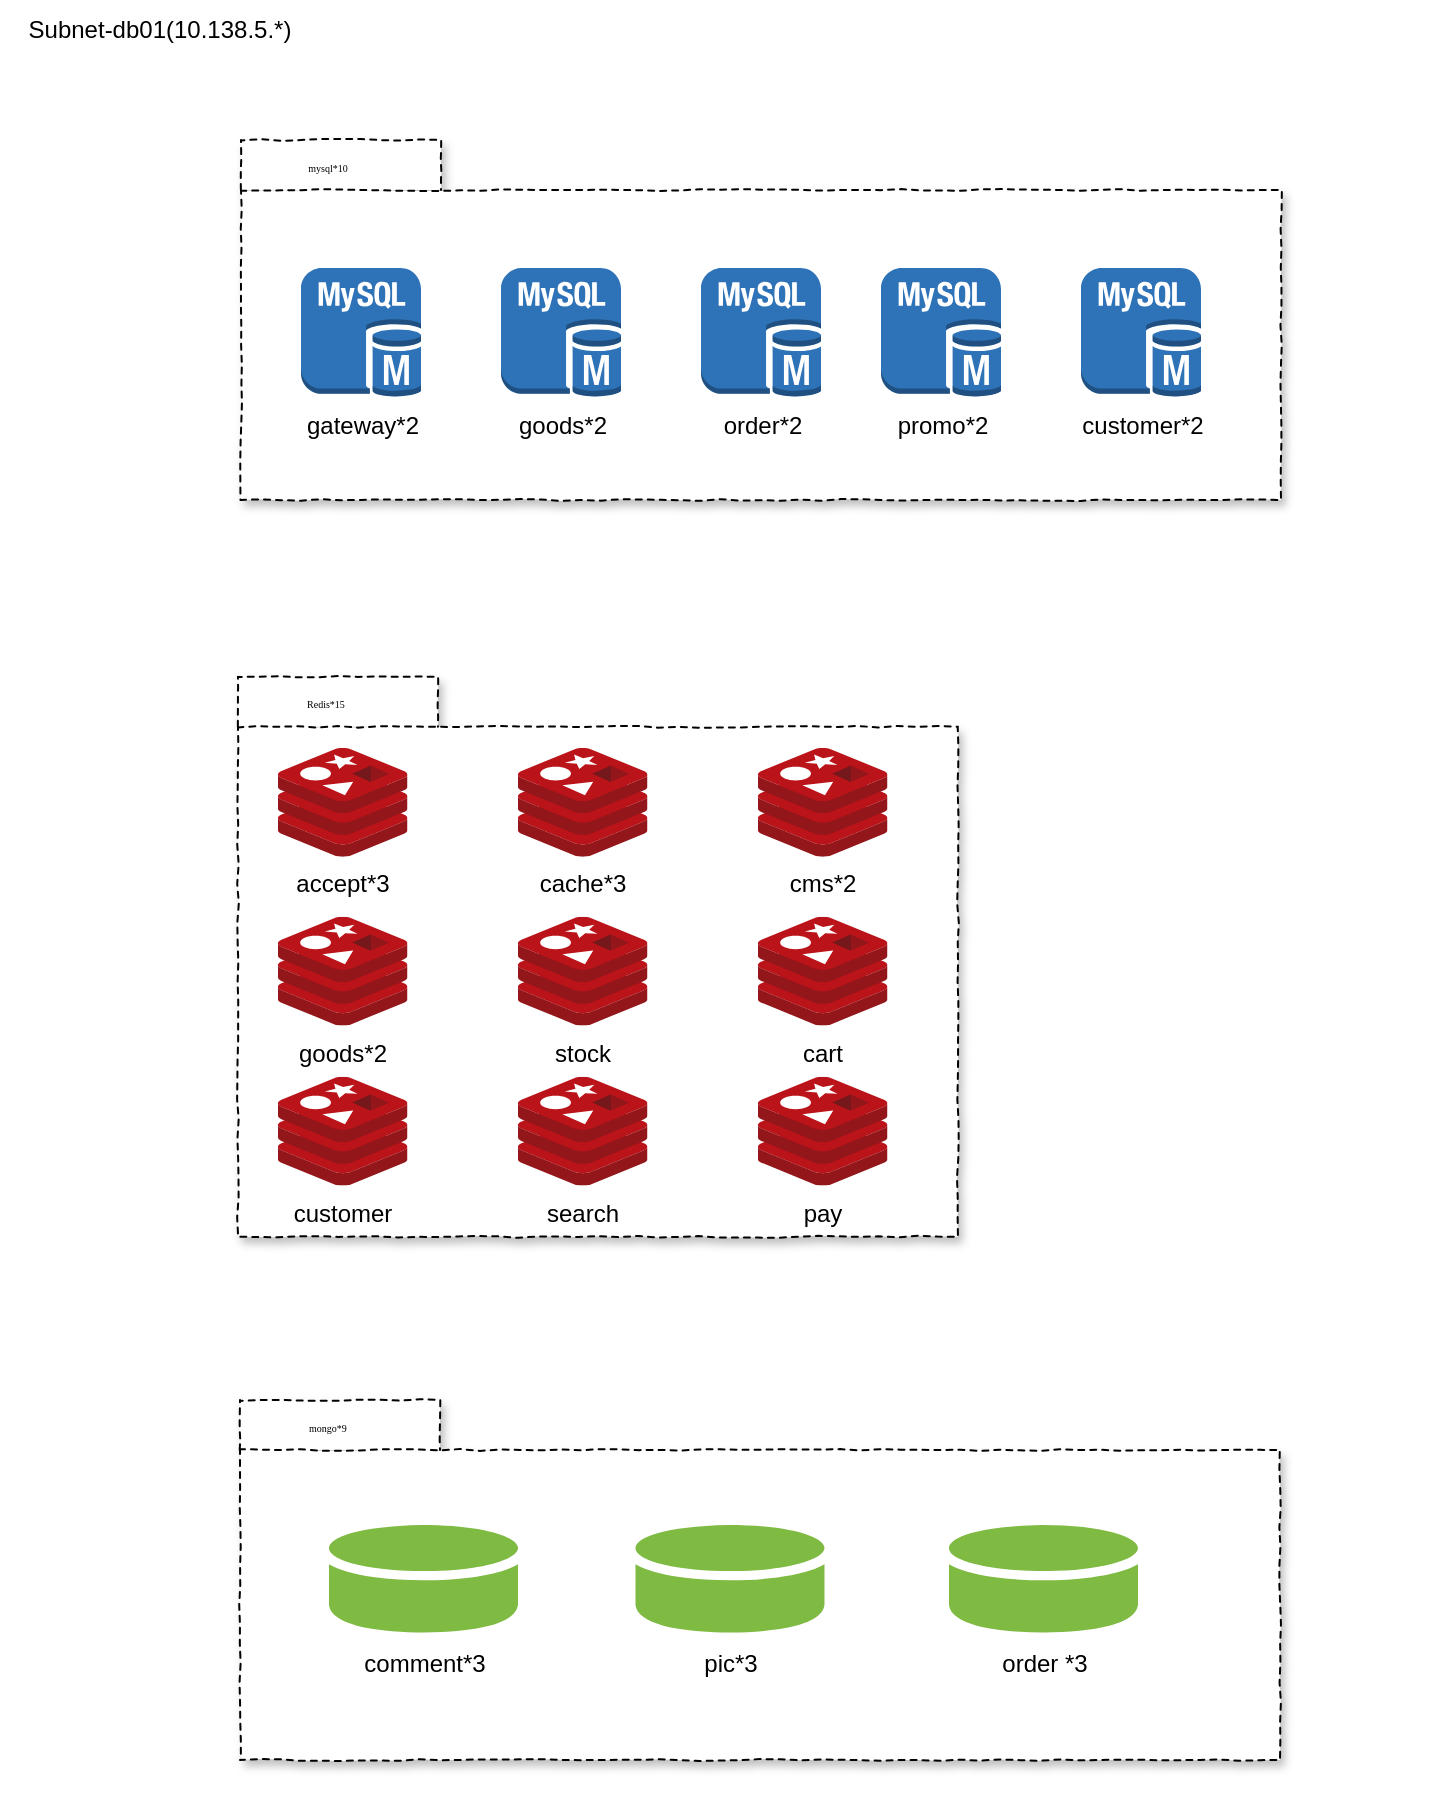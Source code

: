 <mxfile version="20.2.8" type="github">
  <diagram id="0G0_bFfPiu2x_rY5T0mG" name="第 1 页">
    <mxGraphModel dx="2370" dy="1323" grid="1" gridSize="10" guides="1" tooltips="1" connect="1" arrows="1" fold="1" page="1" pageScale="1" pageWidth="827" pageHeight="1169" math="0" shadow="0">
      <root>
        <mxCell id="0" />
        <mxCell id="1" parent="0" />
        <mxCell id="-crUn6ps0d602G-CeQ97-7" value="" style="group" vertex="1" connectable="0" parent="1">
          <mxGeometry x="30" y="504" width="691" height="396" as="geometry" />
        </mxCell>
        <mxCell id="-crUn6ps0d602G-CeQ97-23" value="" style="group" vertex="1" connectable="0" parent="-crUn6ps0d602G-CeQ97-7">
          <mxGeometry x="79.996" y="-174" width="368.974" height="288.4" as="geometry" />
        </mxCell>
        <mxCell id="-crUn6ps0d602G-CeQ97-8" value="" style="shape=folder;spacingTop=10;tabWidth=100;tabHeight=25;tabPosition=left;dashed=1;enumerate=0;comic=1;jiggle=1;treeMoving=0;treeFolding=0;deletable=1;rotatable=0;noLabel=0;shadow=1;sketch=0;" vertex="1" parent="-crUn6ps0d602G-CeQ97-23">
          <mxGeometry x="8.974" y="8.4" width="360" height="280" as="geometry" />
        </mxCell>
        <mxCell id="-crUn6ps0d602G-CeQ97-9" value="Redis*15" style="text;html=1;strokeColor=none;fillColor=none;align=center;verticalAlign=middle;whiteSpace=wrap;rounded=0;shadow=1;comic=1;sketch=0;jiggle=1;fontFamily=Verdana;fontSize=5;" vertex="1" parent="-crUn6ps0d602G-CeQ97-23">
          <mxGeometry width="106.1" height="44" as="geometry" />
        </mxCell>
        <mxCell id="-crUn6ps0d602G-CeQ97-14" value="accept*3" style="sketch=0;aspect=fixed;html=1;points=[];align=center;image;fontSize=12;image=img/lib/mscae/Cache_Redis_Product.svg;" vertex="1" parent="-crUn6ps0d602G-CeQ97-23">
          <mxGeometry x="28.974" y="44" width="64.76" height="54.4" as="geometry" />
        </mxCell>
        <mxCell id="-crUn6ps0d602G-CeQ97-15" value="cache*3" style="sketch=0;aspect=fixed;html=1;points=[];align=center;image;fontSize=12;image=img/lib/mscae/Cache_Redis_Product.svg;" vertex="1" parent="-crUn6ps0d602G-CeQ97-23">
          <mxGeometry x="148.974" y="44.0" width="64.76" height="54.4" as="geometry" />
        </mxCell>
        <mxCell id="-crUn6ps0d602G-CeQ97-16" value="goods*2" style="sketch=0;aspect=fixed;html=1;points=[];align=center;image;fontSize=12;image=img/lib/mscae/Cache_Redis_Product.svg;" vertex="1" parent="-crUn6ps0d602G-CeQ97-23">
          <mxGeometry x="28.974" y="128.4" width="64.76" height="54.4" as="geometry" />
        </mxCell>
        <mxCell id="-crUn6ps0d602G-CeQ97-17" value="stock" style="sketch=0;aspect=fixed;html=1;points=[];align=center;image;fontSize=12;image=img/lib/mscae/Cache_Redis_Product.svg;" vertex="1" parent="-crUn6ps0d602G-CeQ97-23">
          <mxGeometry x="148.974" y="128.4" width="64.76" height="54.4" as="geometry" />
        </mxCell>
        <mxCell id="-crUn6ps0d602G-CeQ97-18" value="cms*2" style="sketch=0;aspect=fixed;html=1;points=[];align=center;image;fontSize=12;image=img/lib/mscae/Cache_Redis_Product.svg;" vertex="1" parent="-crUn6ps0d602G-CeQ97-23">
          <mxGeometry x="268.974" y="44.0" width="64.76" height="54.4" as="geometry" />
        </mxCell>
        <mxCell id="-crUn6ps0d602G-CeQ97-19" value="cart" style="sketch=0;aspect=fixed;html=1;points=[];align=center;image;fontSize=12;image=img/lib/mscae/Cache_Redis_Product.svg;" vertex="1" parent="-crUn6ps0d602G-CeQ97-23">
          <mxGeometry x="268.974" y="128.4" width="64.76" height="54.4" as="geometry" />
        </mxCell>
        <mxCell id="-crUn6ps0d602G-CeQ97-20" value="search" style="sketch=0;aspect=fixed;html=1;points=[];align=center;image;fontSize=12;image=img/lib/mscae/Cache_Redis_Product.svg;" vertex="1" parent="-crUn6ps0d602G-CeQ97-23">
          <mxGeometry x="148.974" y="208.4" width="64.76" height="54.4" as="geometry" />
        </mxCell>
        <mxCell id="-crUn6ps0d602G-CeQ97-21" value="customer" style="sketch=0;aspect=fixed;html=1;points=[];align=center;image;fontSize=12;image=img/lib/mscae/Cache_Redis_Product.svg;" vertex="1" parent="-crUn6ps0d602G-CeQ97-23">
          <mxGeometry x="28.974" y="208.4" width="64.76" height="54.4" as="geometry" />
        </mxCell>
        <mxCell id="-crUn6ps0d602G-CeQ97-22" value="pay" style="sketch=0;aspect=fixed;html=1;points=[];align=center;image;fontSize=12;image=img/lib/mscae/Cache_Redis_Product.svg;" vertex="1" parent="-crUn6ps0d602G-CeQ97-23">
          <mxGeometry x="268.974" y="208.4" width="64.76" height="54.4" as="geometry" />
        </mxCell>
        <mxCell id="-crUn6ps0d602G-CeQ97-33" value="" style="group" vertex="1" connectable="0" parent="-crUn6ps0d602G-CeQ97-7">
          <mxGeometry x="59.996" y="186" width="550.004" height="190" as="geometry" />
        </mxCell>
        <mxCell id="-crUn6ps0d602G-CeQ97-34" value="" style="shape=folder;spacingTop=10;tabWidth=100;tabHeight=25;tabPosition=left;dashed=1;enumerate=0;comic=1;jiggle=1;treeMoving=0;treeFolding=0;deletable=1;rotatable=0;noLabel=0;shadow=1;sketch=0;" vertex="1" parent="-crUn6ps0d602G-CeQ97-33">
          <mxGeometry x="30.004" y="10" width="520" height="180" as="geometry" />
        </mxCell>
        <mxCell id="-crUn6ps0d602G-CeQ97-35" value="mongo*9" style="text;html=1;strokeColor=none;fillColor=none;align=center;verticalAlign=middle;whiteSpace=wrap;rounded=0;shadow=1;comic=1;sketch=0;jiggle=1;fontFamily=Verdana;fontSize=5;" vertex="1" parent="-crUn6ps0d602G-CeQ97-33">
          <mxGeometry width="148.235" height="48" as="geometry" />
        </mxCell>
        <mxCell id="-crUn6ps0d602G-CeQ97-41" value="comment*3" style="sketch=0;shadow=0;dashed=0;html=1;strokeColor=none;labelPosition=center;verticalLabelPosition=bottom;verticalAlign=top;outlineConnect=0;align=center;shape=mxgraph.office.databases.database_mini_1;fillColor=#7FBA42;" vertex="1" parent="-crUn6ps0d602G-CeQ97-33">
          <mxGeometry x="74.5" y="72.5" width="94.5" height="55" as="geometry" />
        </mxCell>
        <mxCell id="-crUn6ps0d602G-CeQ97-42" value="pic*3" style="sketch=0;shadow=0;dashed=0;html=1;strokeColor=none;labelPosition=center;verticalLabelPosition=bottom;verticalAlign=top;outlineConnect=0;align=center;shape=mxgraph.office.databases.database_mini_1;fillColor=#7FBA42;" vertex="1" parent="-crUn6ps0d602G-CeQ97-33">
          <mxGeometry x="227.75" y="72.5" width="94.5" height="55" as="geometry" />
        </mxCell>
        <mxCell id="-crUn6ps0d602G-CeQ97-43" value="order *3" style="sketch=0;shadow=0;dashed=0;html=1;strokeColor=none;labelPosition=center;verticalLabelPosition=bottom;verticalAlign=top;outlineConnect=0;align=center;shape=mxgraph.office.databases.database_mini_1;fillColor=#7FBA42;" vertex="1" parent="-crUn6ps0d602G-CeQ97-33">
          <mxGeometry x="384.5" y="72.5" width="94.5" height="55" as="geometry" />
        </mxCell>
        <mxCell id="-crUn6ps0d602G-CeQ97-13" value="Subnet-db01(10.138.5.*)" style="text;html=1;strokeColor=none;fillColor=none;align=center;verticalAlign=middle;whiteSpace=wrap;rounded=0;" vertex="1" parent="1">
          <mxGeometry width="160" height="30" as="geometry" />
        </mxCell>
        <mxCell id="-crUn6ps0d602G-CeQ97-24" value="" style="group" vertex="1" connectable="0" parent="1">
          <mxGeometry x="120.5" y="70" width="540" height="240" as="geometry" />
        </mxCell>
        <mxCell id="-crUn6ps0d602G-CeQ97-32" value="" style="group" vertex="1" connectable="0" parent="-crUn6ps0d602G-CeQ97-24">
          <mxGeometry x="-30.004" y="-10" width="550.004" height="190" as="geometry" />
        </mxCell>
        <mxCell id="-crUn6ps0d602G-CeQ97-25" value="" style="shape=folder;spacingTop=10;tabWidth=100;tabHeight=25;tabPosition=left;dashed=1;enumerate=0;comic=1;jiggle=1;treeMoving=0;treeFolding=0;deletable=1;rotatable=0;noLabel=0;shadow=1;sketch=0;" vertex="1" parent="-crUn6ps0d602G-CeQ97-32">
          <mxGeometry x="30.004" y="10" width="520" height="180" as="geometry" />
        </mxCell>
        <mxCell id="-crUn6ps0d602G-CeQ97-26" value="mysql*10" style="text;html=1;strokeColor=none;fillColor=none;align=center;verticalAlign=middle;whiteSpace=wrap;rounded=0;shadow=1;comic=1;sketch=0;jiggle=1;fontFamily=Verdana;fontSize=5;" vertex="1" parent="-crUn6ps0d602G-CeQ97-32">
          <mxGeometry width="148.235" height="48" as="geometry" />
        </mxCell>
        <mxCell id="-crUn6ps0d602G-CeQ97-27" value="gateway*2" style="outlineConnect=0;dashed=0;verticalLabelPosition=bottom;verticalAlign=top;align=center;html=1;shape=mxgraph.aws3.mysql_db_instance;fillColor=#2E73B8;gradientColor=none;" vertex="1" parent="-crUn6ps0d602G-CeQ97-32">
          <mxGeometry x="60.004" y="74" width="60" height="64.5" as="geometry" />
        </mxCell>
        <mxCell id="-crUn6ps0d602G-CeQ97-28" value="goods*2" style="outlineConnect=0;dashed=0;verticalLabelPosition=bottom;verticalAlign=top;align=center;html=1;shape=mxgraph.aws3.mysql_db_instance;fillColor=#2E73B8;gradientColor=none;" vertex="1" parent="-crUn6ps0d602G-CeQ97-32">
          <mxGeometry x="160.004" y="74" width="60" height="64.5" as="geometry" />
        </mxCell>
        <mxCell id="-crUn6ps0d602G-CeQ97-29" value="order*2" style="outlineConnect=0;dashed=0;verticalLabelPosition=bottom;verticalAlign=top;align=center;html=1;shape=mxgraph.aws3.mysql_db_instance;fillColor=#2E73B8;gradientColor=none;" vertex="1" parent="-crUn6ps0d602G-CeQ97-32">
          <mxGeometry x="260.004" y="74" width="60" height="64.5" as="geometry" />
        </mxCell>
        <mxCell id="-crUn6ps0d602G-CeQ97-30" value="promo*2" style="outlineConnect=0;dashed=0;verticalLabelPosition=bottom;verticalAlign=top;align=center;html=1;shape=mxgraph.aws3.mysql_db_instance;fillColor=#2E73B8;gradientColor=none;" vertex="1" parent="-crUn6ps0d602G-CeQ97-32">
          <mxGeometry x="350.004" y="74" width="60" height="64.5" as="geometry" />
        </mxCell>
        <mxCell id="-crUn6ps0d602G-CeQ97-31" value="customer*2" style="outlineConnect=0;dashed=0;verticalLabelPosition=bottom;verticalAlign=top;align=center;html=1;shape=mxgraph.aws3.mysql_db_instance;fillColor=#2E73B8;gradientColor=none;" vertex="1" parent="-crUn6ps0d602G-CeQ97-32">
          <mxGeometry x="450.004" y="74" width="60" height="64.5" as="geometry" />
        </mxCell>
      </root>
    </mxGraphModel>
  </diagram>
</mxfile>
